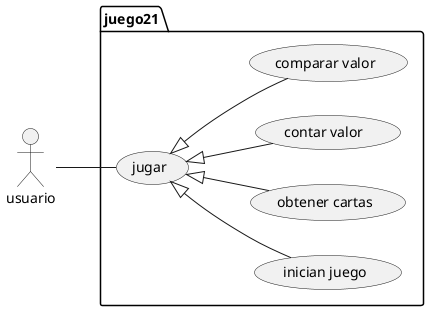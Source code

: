 @startuml

left to right direction
actor usuario as g

package juego21{
    usecase "jugar" as UC1
    usecase "inician juego" as UC2
    usecase "obtener cartas" as UC3
    usecase "contar valor "as UC4
    usecase "comparar valor" as UC5

}

g--UC1
UC1<|--UC2
UC1<|--UC3
UC1<|--UC4
UC1<|--UC5

@enduml